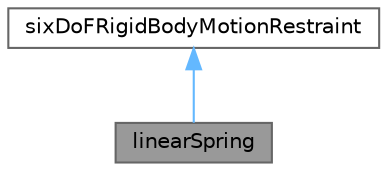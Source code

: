 digraph "linearSpring"
{
 // LATEX_PDF_SIZE
  bgcolor="transparent";
  edge [fontname=Helvetica,fontsize=10,labelfontname=Helvetica,labelfontsize=10];
  node [fontname=Helvetica,fontsize=10,shape=box,height=0.2,width=0.4];
  Node1 [id="Node000001",label="linearSpring",height=0.2,width=0.4,color="gray40", fillcolor="grey60", style="filled", fontcolor="black",tooltip="sixDoFRigidBodyMotionRestraints model. Linear spring."];
  Node2 -> Node1 [id="edge1_Node000001_Node000002",dir="back",color="steelblue1",style="solid",tooltip=" "];
  Node2 [id="Node000002",label="sixDoFRigidBodyMotionRestraint",height=0.2,width=0.4,color="gray40", fillcolor="white", style="filled",URL="$classFoam_1_1sixDoFRigidBodyMotionRestraint.html",tooltip="Base class for defining restraints for sixDoF motions."];
}
